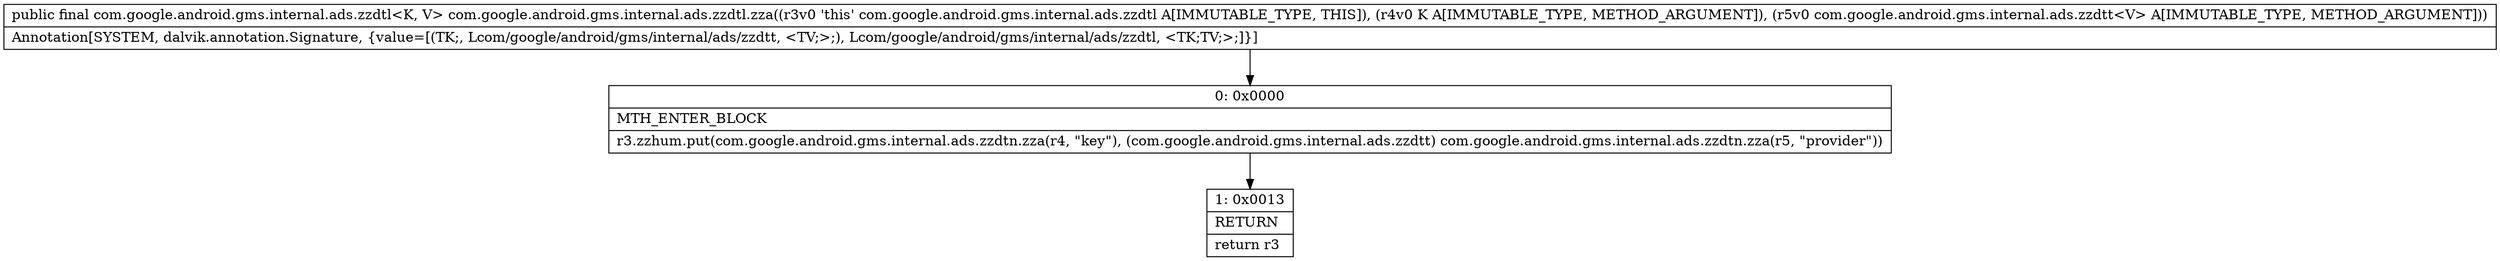 digraph "CFG forcom.google.android.gms.internal.ads.zzdtl.zza(Ljava\/lang\/Object;Lcom\/google\/android\/gms\/internal\/ads\/zzdtt;)Lcom\/google\/android\/gms\/internal\/ads\/zzdtl;" {
Node_0 [shape=record,label="{0\:\ 0x0000|MTH_ENTER_BLOCK\l|r3.zzhum.put(com.google.android.gms.internal.ads.zzdtn.zza(r4, \"key\"), (com.google.android.gms.internal.ads.zzdtt) com.google.android.gms.internal.ads.zzdtn.zza(r5, \"provider\"))\l}"];
Node_1 [shape=record,label="{1\:\ 0x0013|RETURN\l|return r3\l}"];
MethodNode[shape=record,label="{public final com.google.android.gms.internal.ads.zzdtl\<K, V\> com.google.android.gms.internal.ads.zzdtl.zza((r3v0 'this' com.google.android.gms.internal.ads.zzdtl A[IMMUTABLE_TYPE, THIS]), (r4v0 K A[IMMUTABLE_TYPE, METHOD_ARGUMENT]), (r5v0 com.google.android.gms.internal.ads.zzdtt\<V\> A[IMMUTABLE_TYPE, METHOD_ARGUMENT]))  | Annotation[SYSTEM, dalvik.annotation.Signature, \{value=[(TK;, Lcom\/google\/android\/gms\/internal\/ads\/zzdtt, \<TV;\>;), Lcom\/google\/android\/gms\/internal\/ads\/zzdtl, \<TK;TV;\>;]\}]\l}"];
MethodNode -> Node_0;
Node_0 -> Node_1;
}


